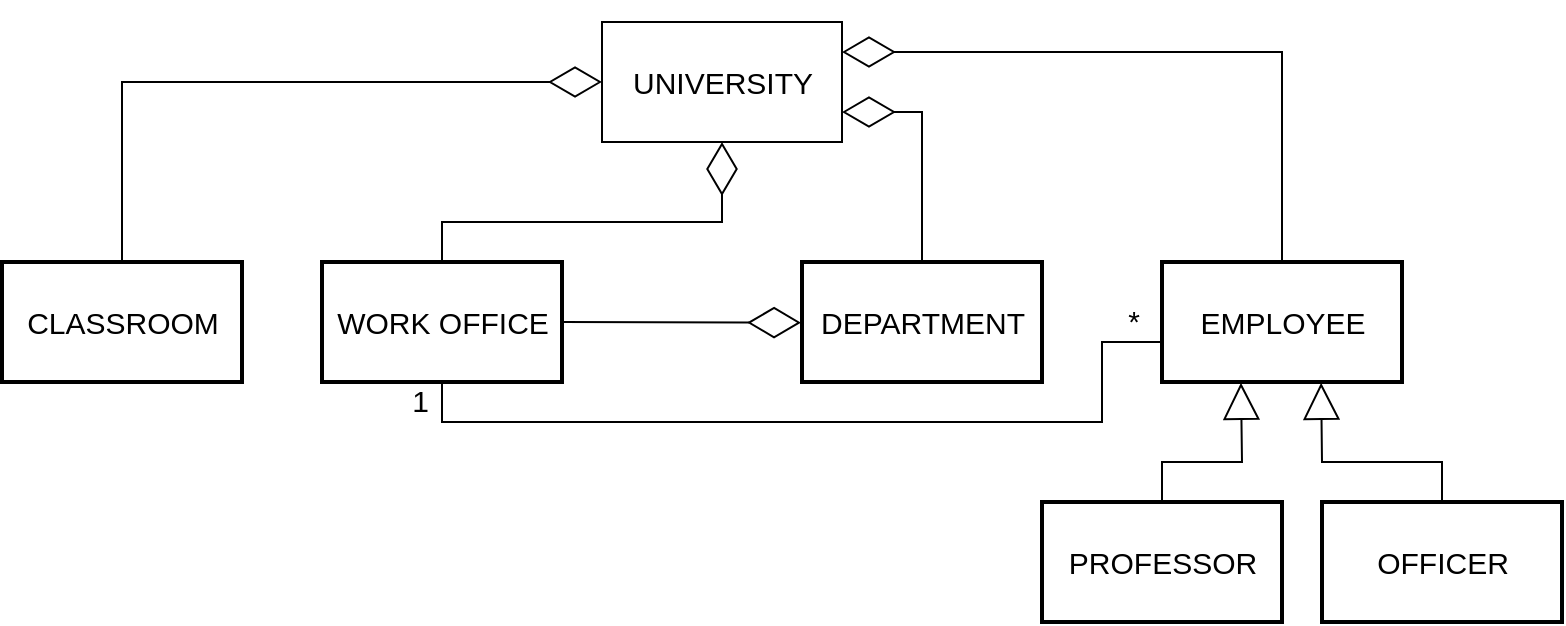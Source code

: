 <mxfile version="17.1.3" type="github"><diagram id="7h0FN6l88VVdwsIPHmU2" name="Page-1"><mxGraphModel dx="988" dy="443" grid="1" gridSize="10" guides="1" tooltips="1" connect="1" arrows="1" fold="1" page="1" pageScale="1" pageWidth="827" pageHeight="1169" math="0" shadow="0"><root><mxCell id="0"/><mxCell id="1" parent="0"/><mxCell id="UPu4TW0xkY7LnopA_LCy-1" value="" style="rounded=0;whiteSpace=wrap;html=1;" vertex="1" parent="1"><mxGeometry x="320" y="40" width="120" height="60" as="geometry"/></mxCell><mxCell id="UPu4TW0xkY7LnopA_LCy-3" value="UNIVERSITY" style="text;html=1;resizable=0;autosize=1;align=center;verticalAlign=middle;points=[];fillColor=none;strokeColor=none;rounded=0;strokeWidth=2;perimeterSpacing=0;fontSize=15;" vertex="1" parent="1"><mxGeometry x="325" y="60" width="110" height="20" as="geometry"/></mxCell><mxCell id="UPu4TW0xkY7LnopA_LCy-4" value="" style="rounded=0;whiteSpace=wrap;html=1;fontSize=15;strokeWidth=2;" vertex="1" parent="1"><mxGeometry x="20" y="160" width="120" height="60" as="geometry"/></mxCell><mxCell id="UPu4TW0xkY7LnopA_LCy-5" value="CLASSROOM" style="text;html=1;resizable=0;autosize=1;align=center;verticalAlign=middle;points=[];fillColor=none;strokeColor=none;rounded=0;fontSize=15;" vertex="1" parent="1"><mxGeometry x="25" y="180" width="110" height="20" as="geometry"/></mxCell><mxCell id="UPu4TW0xkY7LnopA_LCy-6" value="" style="rounded=0;whiteSpace=wrap;html=1;fontSize=15;strokeWidth=2;" vertex="1" parent="1"><mxGeometry x="180" y="160" width="120" height="60" as="geometry"/></mxCell><mxCell id="UPu4TW0xkY7LnopA_LCy-7" value="WORK OFFICE" style="text;html=1;resizable=0;autosize=1;align=center;verticalAlign=middle;points=[];fillColor=none;strokeColor=none;rounded=0;fontSize=15;" vertex="1" parent="1"><mxGeometry x="180" y="180" width="120" height="20" as="geometry"/></mxCell><mxCell id="UPu4TW0xkY7LnopA_LCy-9" value="" style="rounded=0;whiteSpace=wrap;html=1;fontSize=15;strokeWidth=2;" vertex="1" parent="1"><mxGeometry x="420" y="160" width="120" height="60" as="geometry"/></mxCell><mxCell id="UPu4TW0xkY7LnopA_LCy-13" value="DEPARTMENT" style="text;html=1;resizable=0;autosize=1;align=center;verticalAlign=middle;points=[];fillColor=none;strokeColor=none;rounded=0;fontSize=15;" vertex="1" parent="1"><mxGeometry x="420" y="180" width="120" height="20" as="geometry"/></mxCell><mxCell id="UPu4TW0xkY7LnopA_LCy-16" value="" style="rounded=0;whiteSpace=wrap;html=1;fontSize=15;strokeWidth=2;" vertex="1" parent="1"><mxGeometry x="600" y="160" width="120" height="60" as="geometry"/></mxCell><mxCell id="UPu4TW0xkY7LnopA_LCy-17" value="EMPLOYEE" style="text;html=1;resizable=0;autosize=1;align=center;verticalAlign=middle;points=[];fillColor=none;strokeColor=none;rounded=0;fontSize=15;" vertex="1" parent="1"><mxGeometry x="610" y="180" width="100" height="20" as="geometry"/></mxCell><mxCell id="UPu4TW0xkY7LnopA_LCy-18" value="" style="rounded=0;whiteSpace=wrap;html=1;fontSize=15;strokeWidth=2;" vertex="1" parent="1"><mxGeometry x="540" y="280" width="120" height="60" as="geometry"/></mxCell><mxCell id="UPu4TW0xkY7LnopA_LCy-19" value="" style="rounded=0;whiteSpace=wrap;html=1;fontSize=15;strokeWidth=2;" vertex="1" parent="1"><mxGeometry x="680" y="280" width="120" height="60" as="geometry"/></mxCell><mxCell id="UPu4TW0xkY7LnopA_LCy-20" value="PROFESSOR" style="text;html=1;resizable=0;autosize=1;align=center;verticalAlign=middle;points=[];fillColor=none;strokeColor=none;rounded=0;fontSize=15;" vertex="1" parent="1"><mxGeometry x="545" y="300" width="110" height="20" as="geometry"/></mxCell><mxCell id="UPu4TW0xkY7LnopA_LCy-21" value="OFFICER" style="text;html=1;resizable=0;autosize=1;align=center;verticalAlign=middle;points=[];fillColor=none;strokeColor=none;rounded=0;fontSize=15;" vertex="1" parent="1"><mxGeometry x="700" y="300" width="80" height="20" as="geometry"/></mxCell><mxCell id="UPu4TW0xkY7LnopA_LCy-24" value="" style="endArrow=diamondThin;endFill=0;endSize=24;html=1;rounded=0;fontSize=15;entryX=0.5;entryY=1;entryDx=0;entryDy=0;exitX=0.5;exitY=0;exitDx=0;exitDy=0;" edge="1" parent="1" source="UPu4TW0xkY7LnopA_LCy-6" target="UPu4TW0xkY7LnopA_LCy-1"><mxGeometry width="160" relative="1" as="geometry"><mxPoint x="370" y="120" as="sourcePoint"/><mxPoint x="530" y="240" as="targetPoint"/><Array as="points"><mxPoint x="240" y="140"/><mxPoint x="320" y="140"/><mxPoint x="380" y="140"/></Array></mxGeometry></mxCell><mxCell id="UPu4TW0xkY7LnopA_LCy-25" value="" style="endArrow=diamondThin;endFill=0;endSize=24;html=1;rounded=0;fontSize=15;exitX=0.5;exitY=0;exitDx=0;exitDy=0;entryX=1;entryY=0.75;entryDx=0;entryDy=0;" edge="1" parent="1" source="UPu4TW0xkY7LnopA_LCy-9" target="UPu4TW0xkY7LnopA_LCy-1"><mxGeometry width="160" relative="1" as="geometry"><mxPoint x="370" y="240" as="sourcePoint"/><mxPoint x="530" y="240" as="targetPoint"/><Array as="points"><mxPoint x="480" y="140"/><mxPoint x="480" y="120"/><mxPoint x="480" y="85"/></Array></mxGeometry></mxCell><mxCell id="UPu4TW0xkY7LnopA_LCy-27" value="" style="endArrow=diamondThin;endFill=0;endSize=24;html=1;rounded=0;fontSize=15;entryX=0;entryY=0.5;entryDx=0;entryDy=0;exitX=0.5;exitY=0;exitDx=0;exitDy=0;" edge="1" parent="1" source="UPu4TW0xkY7LnopA_LCy-4" target="UPu4TW0xkY7LnopA_LCy-1"><mxGeometry width="160" relative="1" as="geometry"><mxPoint x="230" y="170" as="sourcePoint"/><mxPoint x="530" y="240" as="targetPoint"/><Array as="points"><mxPoint x="80" y="70"/></Array></mxGeometry></mxCell><mxCell id="UPu4TW0xkY7LnopA_LCy-28" value="" style="endArrow=diamondThin;endFill=0;endSize=24;html=1;rounded=0;fontSize=15;exitX=1;exitY=0.5;exitDx=0;exitDy=0;exitPerimeter=0;entryX=-0.004;entryY=0.517;entryDx=0;entryDy=0;entryPerimeter=0;" edge="1" parent="1" source="UPu4TW0xkY7LnopA_LCy-7" target="UPu4TW0xkY7LnopA_LCy-13"><mxGeometry width="160" relative="1" as="geometry"><mxPoint x="460" y="280" as="sourcePoint"/><mxPoint x="400" y="210" as="targetPoint"/><Array as="points"/></mxGeometry></mxCell><mxCell id="UPu4TW0xkY7LnopA_LCy-29" value="" style="endArrow=block;endSize=16;endFill=0;html=1;rounded=0;fontSize=15;entryX=0.329;entryY=1.006;entryDx=0;entryDy=0;exitX=0.5;exitY=0;exitDx=0;exitDy=0;entryPerimeter=0;" edge="1" parent="1" source="UPu4TW0xkY7LnopA_LCy-18" target="UPu4TW0xkY7LnopA_LCy-16"><mxGeometry width="160" relative="1" as="geometry"><mxPoint x="370" y="270" as="sourcePoint"/><mxPoint x="530" y="270" as="targetPoint"/><Array as="points"><mxPoint x="600" y="260"/><mxPoint x="640" y="260"/></Array></mxGeometry></mxCell><mxCell id="UPu4TW0xkY7LnopA_LCy-31" value="" style="endArrow=block;endSize=16;endFill=0;html=1;rounded=0;fontSize=15;entryX=0.663;entryY=1.006;entryDx=0;entryDy=0;entryPerimeter=0;exitX=0.5;exitY=0;exitDx=0;exitDy=0;" edge="1" parent="1" source="UPu4TW0xkY7LnopA_LCy-19" target="UPu4TW0xkY7LnopA_LCy-16"><mxGeometry width="160" relative="1" as="geometry"><mxPoint x="730" y="270" as="sourcePoint"/><mxPoint x="530" y="270" as="targetPoint"/><Array as="points"><mxPoint x="740" y="260"/><mxPoint x="680" y="260"/></Array></mxGeometry></mxCell><mxCell id="UPu4TW0xkY7LnopA_LCy-32" value="" style="endArrow=diamondThin;endFill=0;endSize=24;html=1;rounded=0;fontSize=15;entryX=1;entryY=0.25;entryDx=0;entryDy=0;exitX=0.5;exitY=0;exitDx=0;exitDy=0;" edge="1" parent="1" source="UPu4TW0xkY7LnopA_LCy-16" target="UPu4TW0xkY7LnopA_LCy-1"><mxGeometry width="160" relative="1" as="geometry"><mxPoint x="370" y="270" as="sourcePoint"/><mxPoint x="530" y="270" as="targetPoint"/><Array as="points"><mxPoint x="660" y="55"/></Array></mxGeometry></mxCell><mxCell id="UPu4TW0xkY7LnopA_LCy-37" value="" style="endArrow=none;html=1;edgeStyle=orthogonalEdgeStyle;rounded=0;fontSize=15;exitX=0.5;exitY=1;exitDx=0;exitDy=0;entryX=0;entryY=0.667;entryDx=0;entryDy=0;entryPerimeter=0;" edge="1" parent="1" source="UPu4TW0xkY7LnopA_LCy-6" target="UPu4TW0xkY7LnopA_LCy-16"><mxGeometry relative="1" as="geometry"><mxPoint x="340" y="240" as="sourcePoint"/><mxPoint x="570" y="240" as="targetPoint"/><Array as="points"><mxPoint x="240" y="240"/><mxPoint x="570" y="240"/><mxPoint x="570" y="200"/></Array></mxGeometry></mxCell><mxCell id="UPu4TW0xkY7LnopA_LCy-38" value="&amp;nbsp;1" style="edgeLabel;resizable=0;html=1;align=left;verticalAlign=bottom;fontSize=15;strokeWidth=2;" connectable="0" vertex="1" parent="UPu4TW0xkY7LnopA_LCy-37"><mxGeometry x="-1" relative="1" as="geometry"><mxPoint x="-21" y="20" as="offset"/></mxGeometry></mxCell><mxCell id="UPu4TW0xkY7LnopA_LCy-39" value="*" style="edgeLabel;resizable=0;html=1;align=right;verticalAlign=bottom;fontSize=15;strokeWidth=2;" connectable="0" vertex="1" parent="UPu4TW0xkY7LnopA_LCy-37"><mxGeometry x="1" relative="1" as="geometry"><mxPoint x="-10" as="offset"/></mxGeometry></mxCell></root></mxGraphModel></diagram></mxfile>